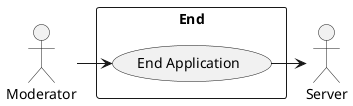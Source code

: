 @startuml

rectangle "End" {
    usecase "End Application" as a    
}

actor "Moderator" as b
actor "Server" as s

b -right-> a
a -> s

@enduml
